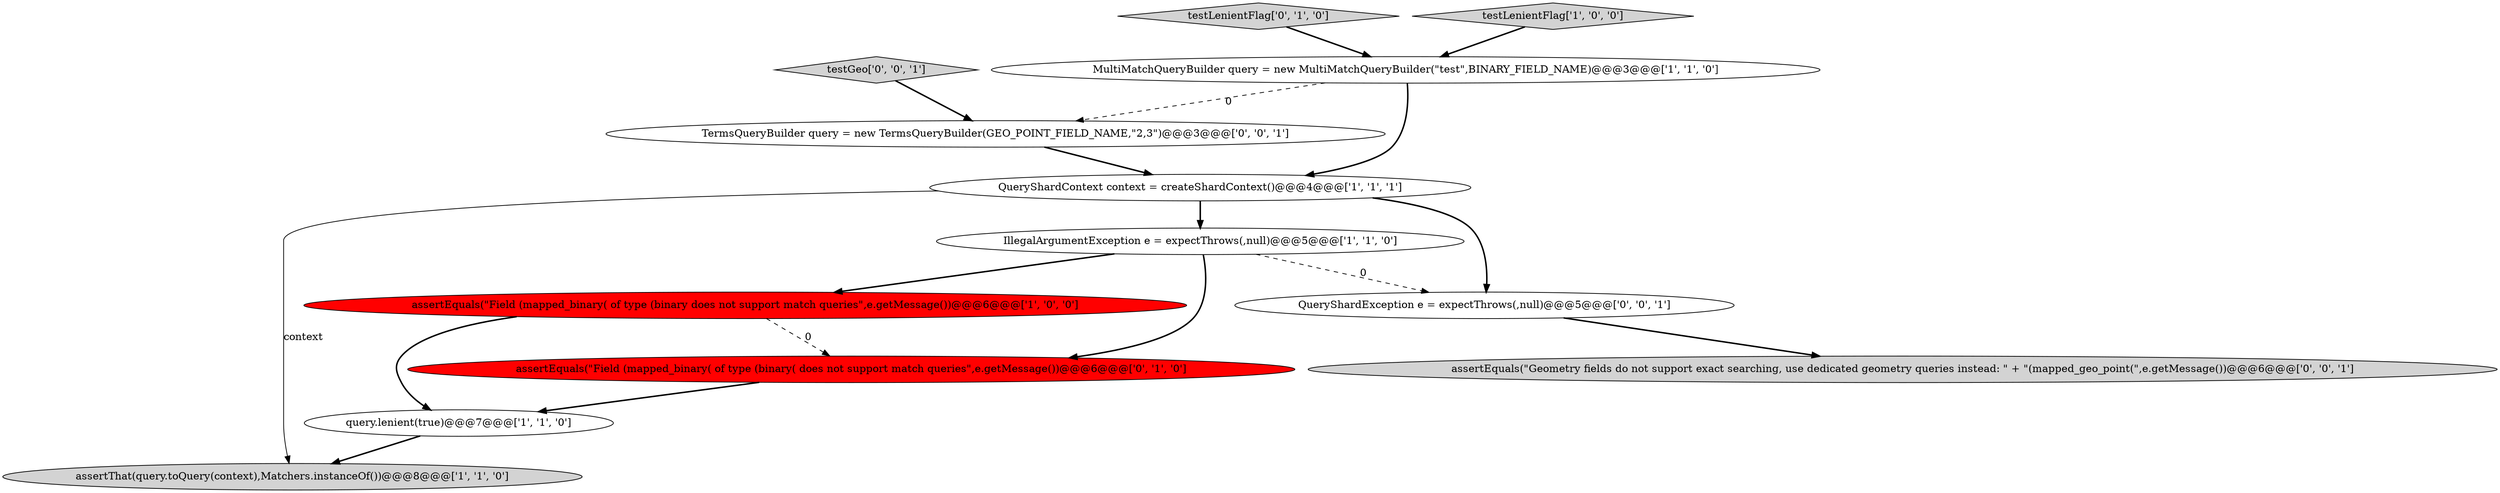 digraph {
3 [style = filled, label = "query.lenient(true)@@@7@@@['1', '1', '0']", fillcolor = white, shape = ellipse image = "AAA0AAABBB1BBB"];
5 [style = filled, label = "assertThat(query.toQuery(context),Matchers.instanceOf())@@@8@@@['1', '1', '0']", fillcolor = lightgray, shape = ellipse image = "AAA0AAABBB1BBB"];
7 [style = filled, label = "testLenientFlag['0', '1', '0']", fillcolor = lightgray, shape = diamond image = "AAA0AAABBB2BBB"];
1 [style = filled, label = "IllegalArgumentException e = expectThrows(,null)@@@5@@@['1', '1', '0']", fillcolor = white, shape = ellipse image = "AAA0AAABBB1BBB"];
4 [style = filled, label = "testLenientFlag['1', '0', '0']", fillcolor = lightgray, shape = diamond image = "AAA0AAABBB1BBB"];
6 [style = filled, label = "QueryShardContext context = createShardContext()@@@4@@@['1', '1', '1']", fillcolor = white, shape = ellipse image = "AAA0AAABBB1BBB"];
2 [style = filled, label = "assertEquals(\"Field (mapped_binary( of type (binary does not support match queries\",e.getMessage())@@@6@@@['1', '0', '0']", fillcolor = red, shape = ellipse image = "AAA1AAABBB1BBB"];
9 [style = filled, label = "testGeo['0', '0', '1']", fillcolor = lightgray, shape = diamond image = "AAA0AAABBB3BBB"];
0 [style = filled, label = "MultiMatchQueryBuilder query = new MultiMatchQueryBuilder(\"test\",BINARY_FIELD_NAME)@@@3@@@['1', '1', '0']", fillcolor = white, shape = ellipse image = "AAA0AAABBB1BBB"];
8 [style = filled, label = "assertEquals(\"Field (mapped_binary( of type (binary( does not support match queries\",e.getMessage())@@@6@@@['0', '1', '0']", fillcolor = red, shape = ellipse image = "AAA1AAABBB2BBB"];
12 [style = filled, label = "TermsQueryBuilder query = new TermsQueryBuilder(GEO_POINT_FIELD_NAME,\"2,3\")@@@3@@@['0', '0', '1']", fillcolor = white, shape = ellipse image = "AAA0AAABBB3BBB"];
10 [style = filled, label = "QueryShardException e = expectThrows(,null)@@@5@@@['0', '0', '1']", fillcolor = white, shape = ellipse image = "AAA0AAABBB3BBB"];
11 [style = filled, label = "assertEquals(\"Geometry fields do not support exact searching, use dedicated geometry queries instead: \" + \"(mapped_geo_point(\",e.getMessage())@@@6@@@['0', '0', '1']", fillcolor = lightgray, shape = ellipse image = "AAA0AAABBB3BBB"];
6->1 [style = bold, label=""];
3->5 [style = bold, label=""];
1->2 [style = bold, label=""];
7->0 [style = bold, label=""];
9->12 [style = bold, label=""];
1->8 [style = bold, label=""];
1->10 [style = dashed, label="0"];
0->12 [style = dashed, label="0"];
12->6 [style = bold, label=""];
0->6 [style = bold, label=""];
2->8 [style = dashed, label="0"];
6->10 [style = bold, label=""];
6->5 [style = solid, label="context"];
2->3 [style = bold, label=""];
4->0 [style = bold, label=""];
8->3 [style = bold, label=""];
10->11 [style = bold, label=""];
}
